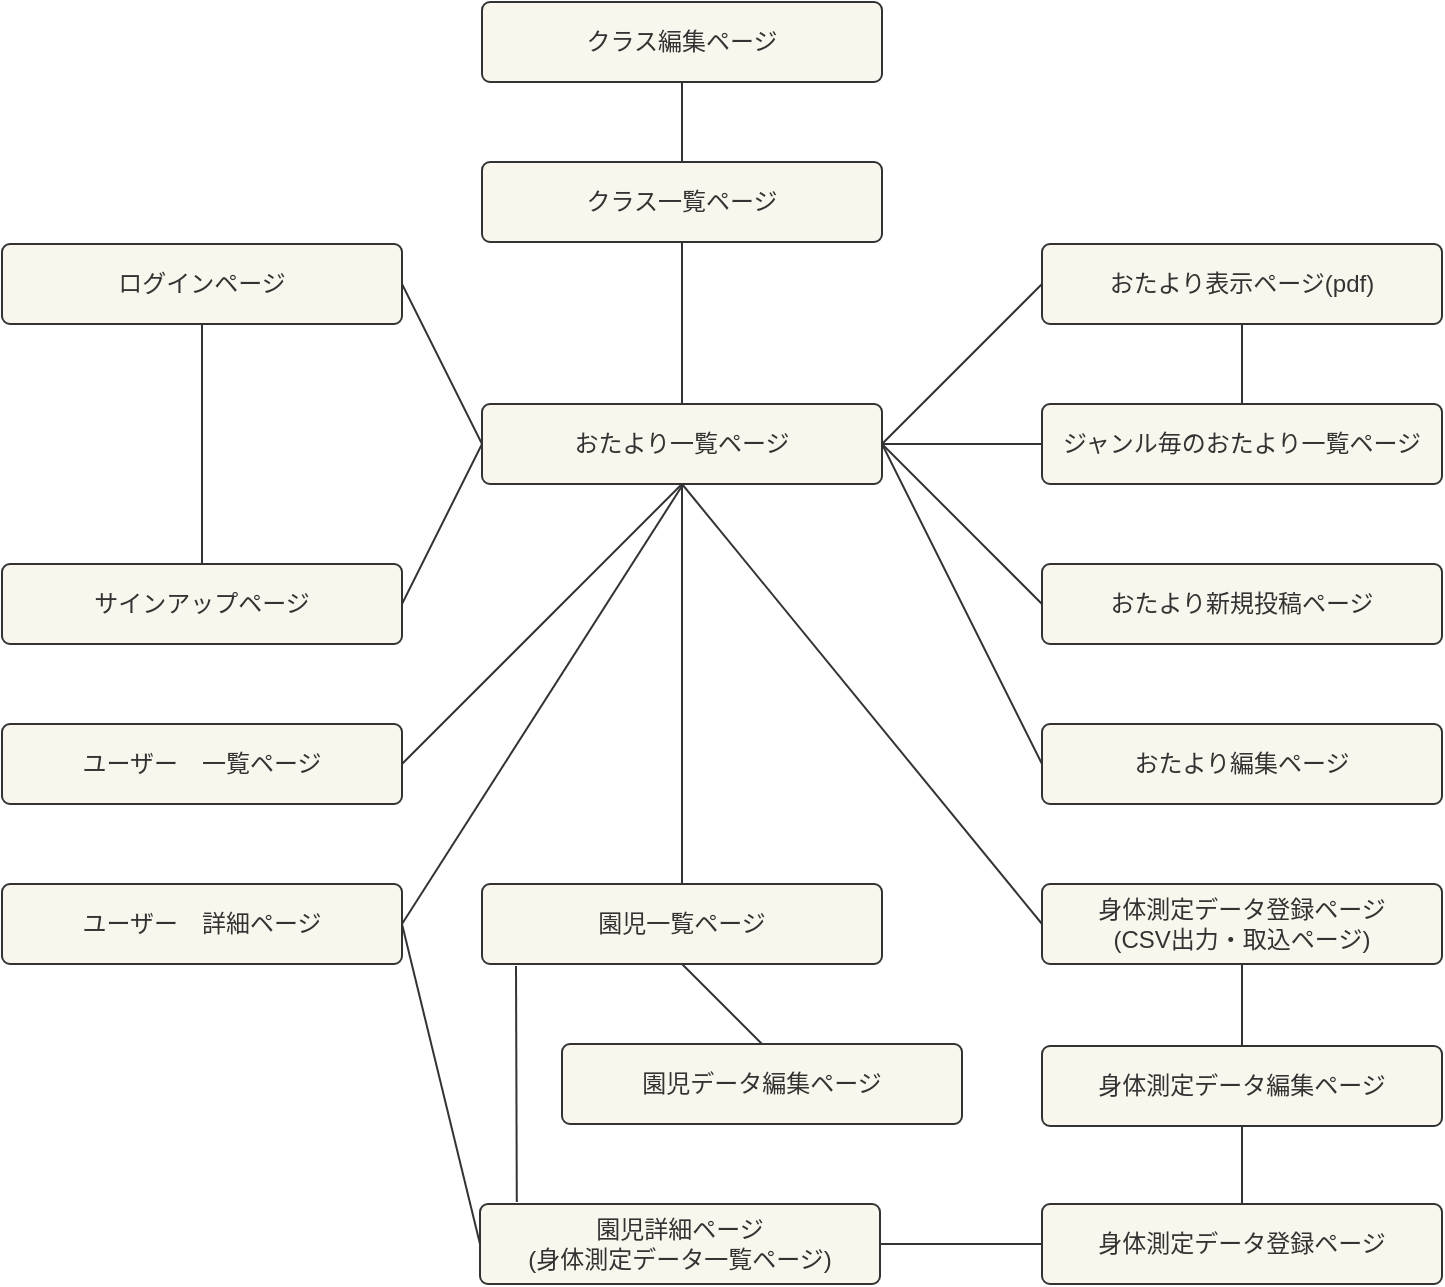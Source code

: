 <mxfile>
    <diagram id="EKJ9hlW1Nt95bTPJGWBk" name="ページ1">
        <mxGraphModel dx="841" dy="860" grid="1" gridSize="10" guides="1" tooltips="1" connect="1" arrows="1" fold="1" page="1" pageScale="1" pageWidth="827" pageHeight="1169" background="#ffffff" math="0" shadow="0">
            <root>
                <mxCell id="0"/>
                <mxCell id="1" parent="0"/>
                <mxCell id="2" value="ログインページ" style="rounded=1;arcSize=10;whiteSpace=wrap;html=1;align=center;fillColor=#f9f7ed;strokeColor=#333333;fontColor=#333333;labelBackgroundColor=none;" vertex="1" parent="1">
                    <mxGeometry x="40" y="159" width="200" height="40" as="geometry"/>
                </mxCell>
                <mxCell id="5" value="サインアップページ" style="rounded=1;arcSize=10;whiteSpace=wrap;html=1;align=center;fillColor=#f9f7ed;strokeColor=#333333;fontColor=#333333;labelBackgroundColor=none;" vertex="1" parent="1">
                    <mxGeometry x="40" y="319" width="200" height="40" as="geometry"/>
                </mxCell>
                <mxCell id="6" value="おたより一覧ページ" style="rounded=1;arcSize=10;whiteSpace=wrap;html=1;align=center;fillColor=#f9f7ed;strokeColor=#333333;fontColor=#333333;labelBackgroundColor=none;" vertex="1" parent="1">
                    <mxGeometry x="280" y="239" width="200" height="40" as="geometry"/>
                </mxCell>
                <mxCell id="7" value="おたより表示ページ(pdf)" style="rounded=1;arcSize=10;whiteSpace=wrap;html=1;align=center;fillColor=#f9f7ed;strokeColor=#333333;fontColor=#333333;labelBackgroundColor=none;" vertex="1" parent="1">
                    <mxGeometry x="560" y="159" width="200" height="40" as="geometry"/>
                </mxCell>
                <mxCell id="8" value="ジャンル毎のおたより一覧ページ" style="rounded=1;arcSize=10;whiteSpace=wrap;html=1;align=center;fillColor=#f9f7ed;strokeColor=#333333;fontColor=#333333;labelBackgroundColor=none;" vertex="1" parent="1">
                    <mxGeometry x="560" y="239" width="200" height="40" as="geometry"/>
                </mxCell>
                <mxCell id="10" value="おたより新規投稿ページ" style="rounded=1;arcSize=10;whiteSpace=wrap;html=1;align=center;fillColor=#f9f7ed;strokeColor=#333333;fontColor=#333333;labelBackgroundColor=none;" vertex="1" parent="1">
                    <mxGeometry x="560" y="319" width="200" height="40" as="geometry"/>
                </mxCell>
                <mxCell id="11" value="おたより編集ページ" style="rounded=1;arcSize=10;whiteSpace=wrap;html=1;align=center;fillColor=#f9f7ed;strokeColor=#333333;fontColor=#333333;labelBackgroundColor=none;" vertex="1" parent="1">
                    <mxGeometry x="560" y="399" width="200" height="40" as="geometry"/>
                </mxCell>
                <mxCell id="16" value="" style="endArrow=none;html=1;rounded=0;exitX=0.5;exitY=1;exitDx=0;exitDy=0;entryX=0.5;entryY=0;entryDx=0;entryDy=0;fillColor=#f9f7ed;strokeColor=#333333;fontColor=#333333;labelBackgroundColor=none;" edge="1" parent="1" source="2" target="5">
                    <mxGeometry relative="1" as="geometry">
                        <mxPoint x="100" y="269" as="sourcePoint"/>
                        <mxPoint x="260" y="269" as="targetPoint"/>
                    </mxGeometry>
                </mxCell>
                <mxCell id="17" value="" style="endArrow=none;html=1;rounded=0;exitX=1;exitY=0.5;exitDx=0;exitDy=0;entryX=0;entryY=0.5;entryDx=0;entryDy=0;fillColor=#f9f7ed;strokeColor=#333333;fontColor=#333333;labelBackgroundColor=none;" edge="1" parent="1" source="2" target="6">
                    <mxGeometry relative="1" as="geometry">
                        <mxPoint x="350" y="519" as="sourcePoint"/>
                        <mxPoint x="510" y="519" as="targetPoint"/>
                    </mxGeometry>
                </mxCell>
                <mxCell id="18" value="" style="endArrow=none;html=1;rounded=0;exitX=1;exitY=0.5;exitDx=0;exitDy=0;fillColor=#f9f7ed;strokeColor=#333333;fontColor=#333333;labelBackgroundColor=none;" edge="1" parent="1" source="5">
                    <mxGeometry relative="1" as="geometry">
                        <mxPoint x="250" y="189" as="sourcePoint"/>
                        <mxPoint x="280" y="259" as="targetPoint"/>
                    </mxGeometry>
                </mxCell>
                <mxCell id="19" value="" style="endArrow=none;html=1;rounded=0;exitX=1;exitY=0.5;exitDx=0;exitDy=0;entryX=0;entryY=0.5;entryDx=0;entryDy=0;fillColor=#f9f7ed;strokeColor=#333333;fontColor=#333333;labelBackgroundColor=none;" edge="1" parent="1" source="6" target="7">
                    <mxGeometry relative="1" as="geometry">
                        <mxPoint x="350" y="519" as="sourcePoint"/>
                        <mxPoint x="510" y="519" as="targetPoint"/>
                    </mxGeometry>
                </mxCell>
                <mxCell id="20" value="" style="endArrow=none;html=1;rounded=0;entryX=0;entryY=0.5;entryDx=0;entryDy=0;fillColor=#f9f7ed;strokeColor=#333333;fontColor=#333333;labelBackgroundColor=none;" edge="1" parent="1" target="8">
                    <mxGeometry relative="1" as="geometry">
                        <mxPoint x="480" y="259" as="sourcePoint"/>
                        <mxPoint x="570" y="189" as="targetPoint"/>
                    </mxGeometry>
                </mxCell>
                <mxCell id="21" value="" style="endArrow=none;html=1;rounded=0;entryX=0;entryY=0.5;entryDx=0;entryDy=0;exitX=1;exitY=0.5;exitDx=0;exitDy=0;fillColor=#f9f7ed;strokeColor=#333333;fontColor=#333333;labelBackgroundColor=none;" edge="1" parent="1" source="6" target="10">
                    <mxGeometry relative="1" as="geometry">
                        <mxPoint x="490" y="259" as="sourcePoint"/>
                        <mxPoint x="570" y="269" as="targetPoint"/>
                    </mxGeometry>
                </mxCell>
                <mxCell id="22" value="" style="endArrow=none;html=1;rounded=0;entryX=0;entryY=0.5;entryDx=0;entryDy=0;fillColor=#f9f7ed;strokeColor=#333333;fontColor=#333333;labelBackgroundColor=none;" edge="1" parent="1" target="11">
                    <mxGeometry relative="1" as="geometry">
                        <mxPoint x="480" y="259" as="sourcePoint"/>
                        <mxPoint x="570" y="349" as="targetPoint"/>
                    </mxGeometry>
                </mxCell>
                <mxCell id="23" value="" style="endArrow=none;html=1;rounded=0;entryX=0.5;entryY=0;entryDx=0;entryDy=0;exitX=0.5;exitY=1;exitDx=0;exitDy=0;fillColor=#f9f7ed;strokeColor=#333333;fontColor=#333333;labelBackgroundColor=none;" edge="1" parent="1" source="7" target="8">
                    <mxGeometry relative="1" as="geometry">
                        <mxPoint x="490" y="269" as="sourcePoint"/>
                        <mxPoint x="570" y="349" as="targetPoint"/>
                    </mxGeometry>
                </mxCell>
                <mxCell id="24" value="クラス一覧ページ" style="rounded=1;arcSize=10;whiteSpace=wrap;html=1;align=center;fillColor=#f9f7ed;strokeColor=#333333;fontColor=#333333;labelBackgroundColor=none;" vertex="1" parent="1">
                    <mxGeometry x="280" y="118" width="200" height="40" as="geometry"/>
                </mxCell>
                <mxCell id="25" value="クラス編集ページ" style="rounded=1;arcSize=10;whiteSpace=wrap;html=1;align=center;fillColor=#f9f7ed;strokeColor=#333333;fontColor=#333333;labelBackgroundColor=none;" vertex="1" parent="1">
                    <mxGeometry x="280" y="38" width="200" height="40" as="geometry"/>
                </mxCell>
                <mxCell id="26" value="園児一覧ページ" style="rounded=1;arcSize=10;whiteSpace=wrap;html=1;align=center;fillColor=#f9f7ed;strokeColor=#333333;fontColor=#333333;labelBackgroundColor=none;" vertex="1" parent="1">
                    <mxGeometry x="280" y="479" width="200" height="40" as="geometry"/>
                </mxCell>
                <mxCell id="27" value="園児データ編集ページ" style="rounded=1;arcSize=10;whiteSpace=wrap;html=1;align=center;fillColor=#f9f7ed;strokeColor=#333333;fontColor=#333333;labelBackgroundColor=none;" vertex="1" parent="1">
                    <mxGeometry x="320" y="559" width="200" height="40" as="geometry"/>
                </mxCell>
                <mxCell id="28" value="園児詳細ページ&lt;br&gt;(身体測定データ一覧ページ)" style="rounded=1;arcSize=10;whiteSpace=wrap;html=1;align=center;fillColor=#f9f7ed;strokeColor=#333333;fontColor=#333333;labelBackgroundColor=none;" vertex="1" parent="1">
                    <mxGeometry x="279" y="639" width="200" height="40" as="geometry"/>
                </mxCell>
                <mxCell id="29" value="身体測定データ登録ページ&lt;br&gt;(CSV出力・取込ページ)" style="rounded=1;arcSize=10;whiteSpace=wrap;html=1;align=center;fillColor=#f9f7ed;strokeColor=#333333;fontColor=#333333;labelBackgroundColor=none;" vertex="1" parent="1">
                    <mxGeometry x="560" y="479" width="200" height="40" as="geometry"/>
                </mxCell>
                <mxCell id="30" value="身体測定データ登録ページ" style="rounded=1;arcSize=10;whiteSpace=wrap;html=1;align=center;fillColor=#f9f7ed;strokeColor=#333333;fontColor=#333333;labelBackgroundColor=none;" vertex="1" parent="1">
                    <mxGeometry x="560" y="639" width="200" height="40" as="geometry"/>
                </mxCell>
                <mxCell id="31" value="身体測定データ編集ページ" style="rounded=1;arcSize=10;whiteSpace=wrap;html=1;align=center;fillColor=#f9f7ed;strokeColor=#333333;fontColor=#333333;labelBackgroundColor=none;" vertex="1" parent="1">
                    <mxGeometry x="560" y="560" width="200" height="40" as="geometry"/>
                </mxCell>
                <mxCell id="32" value="ユーザー　一覧ページ" style="rounded=1;arcSize=10;whiteSpace=wrap;html=1;align=center;fillColor=#f9f7ed;strokeColor=#333333;fontColor=#333333;labelBackgroundColor=none;" vertex="1" parent="1">
                    <mxGeometry x="40" y="399" width="200" height="40" as="geometry"/>
                </mxCell>
                <mxCell id="33" value="ユーザー　詳細ページ" style="rounded=1;arcSize=10;whiteSpace=wrap;html=1;align=center;fillColor=#f9f7ed;strokeColor=#333333;fontColor=#333333;labelBackgroundColor=none;" vertex="1" parent="1">
                    <mxGeometry x="40" y="479" width="200" height="40" as="geometry"/>
                </mxCell>
                <mxCell id="34" value="" style="endArrow=none;html=1;rounded=0;exitX=1;exitY=0.5;exitDx=0;exitDy=0;entryX=0.5;entryY=1;entryDx=0;entryDy=0;fillColor=#f9f7ed;strokeColor=#333333;fontColor=#333333;labelBackgroundColor=none;" edge="1" parent="1" source="32" target="6">
                    <mxGeometry relative="1" as="geometry">
                        <mxPoint x="250" y="349" as="sourcePoint"/>
                        <mxPoint x="290" y="269" as="targetPoint"/>
                    </mxGeometry>
                </mxCell>
                <mxCell id="35" value="" style="endArrow=none;html=1;rounded=0;exitX=1;exitY=0.5;exitDx=0;exitDy=0;fillColor=#f9f7ed;strokeColor=#333333;fontColor=#333333;labelBackgroundColor=none;" edge="1" parent="1" source="33">
                    <mxGeometry relative="1" as="geometry">
                        <mxPoint x="250" y="429" as="sourcePoint"/>
                        <mxPoint x="380" y="280" as="targetPoint"/>
                    </mxGeometry>
                </mxCell>
                <mxCell id="36" value="" style="endArrow=none;html=1;rounded=0;exitX=0.5;exitY=1;exitDx=0;exitDy=0;entryX=0.5;entryY=0;entryDx=0;entryDy=0;fillColor=#f9f7ed;strokeColor=#333333;fontColor=#333333;labelBackgroundColor=none;" edge="1" parent="1" source="24" target="6">
                    <mxGeometry relative="1" as="geometry">
                        <mxPoint x="250" y="509" as="sourcePoint"/>
                        <mxPoint x="390" y="290" as="targetPoint"/>
                    </mxGeometry>
                </mxCell>
                <mxCell id="37" value="" style="endArrow=none;html=1;rounded=0;exitX=0.5;exitY=1;exitDx=0;exitDy=0;entryX=0.5;entryY=0;entryDx=0;entryDy=0;fillColor=#f9f7ed;strokeColor=#333333;fontColor=#333333;labelBackgroundColor=none;" edge="1" parent="1" source="25" target="24">
                    <mxGeometry relative="1" as="geometry">
                        <mxPoint x="390" y="168" as="sourcePoint"/>
                        <mxPoint x="390" y="287" as="targetPoint"/>
                    </mxGeometry>
                </mxCell>
                <mxCell id="38" value="" style="endArrow=none;html=1;rounded=0;exitX=0.5;exitY=1;exitDx=0;exitDy=0;entryX=0.5;entryY=0;entryDx=0;entryDy=0;fillColor=#f9f7ed;strokeColor=#333333;fontColor=#333333;labelBackgroundColor=none;" edge="1" parent="1" source="6" target="26">
                    <mxGeometry relative="1" as="geometry">
                        <mxPoint x="390" y="50" as="sourcePoint"/>
                        <mxPoint x="390" y="90" as="targetPoint"/>
                    </mxGeometry>
                </mxCell>
                <mxCell id="39" value="" style="endArrow=none;html=1;rounded=0;exitX=1;exitY=0.5;exitDx=0;exitDy=0;entryX=0;entryY=0.5;entryDx=0;entryDy=0;fillColor=#f9f7ed;strokeColor=#333333;fontColor=#333333;labelBackgroundColor=none;" edge="1" parent="1" source="33" target="28">
                    <mxGeometry relative="1" as="geometry">
                        <mxPoint x="390" y="289" as="sourcePoint"/>
                        <mxPoint x="390" y="489" as="targetPoint"/>
                    </mxGeometry>
                </mxCell>
                <mxCell id="40" value="" style="endArrow=none;html=1;rounded=0;exitX=0.5;exitY=1;exitDx=0;exitDy=0;entryX=0.5;entryY=0;entryDx=0;entryDy=0;fillColor=#f9f7ed;strokeColor=#333333;fontColor=#333333;labelBackgroundColor=none;" edge="1" parent="1" source="26" target="27">
                    <mxGeometry relative="1" as="geometry">
                        <mxPoint x="250" y="509" as="sourcePoint"/>
                        <mxPoint x="330" y="669" as="targetPoint"/>
                    </mxGeometry>
                </mxCell>
                <mxCell id="41" value="" style="endArrow=none;html=1;rounded=0;entryX=0.092;entryY=-0.025;entryDx=0;entryDy=0;entryPerimeter=0;fillColor=#f9f7ed;strokeColor=#333333;fontColor=#333333;labelBackgroundColor=none;" edge="1" parent="1" target="28">
                    <mxGeometry relative="1" as="geometry">
                        <mxPoint x="297" y="520" as="sourcePoint"/>
                        <mxPoint x="300" y="630" as="targetPoint"/>
                    </mxGeometry>
                </mxCell>
                <mxCell id="42" value="" style="endArrow=none;html=1;rounded=0;entryX=0;entryY=0.5;entryDx=0;entryDy=0;exitX=0.5;exitY=1;exitDx=0;exitDy=0;fillColor=#f9f7ed;strokeColor=#333333;fontColor=#333333;labelBackgroundColor=none;" edge="1" parent="1" source="6" target="29">
                    <mxGeometry relative="1" as="geometry">
                        <mxPoint x="307" y="530" as="sourcePoint"/>
                        <mxPoint x="307.4" y="648" as="targetPoint"/>
                    </mxGeometry>
                </mxCell>
                <mxCell id="43" value="" style="endArrow=none;html=1;rounded=0;exitX=0.5;exitY=1;exitDx=0;exitDy=0;entryX=0.5;entryY=0;entryDx=0;entryDy=0;fillColor=#f9f7ed;strokeColor=#333333;fontColor=#333333;labelBackgroundColor=none;" edge="1" parent="1" source="29" target="31">
                    <mxGeometry relative="1" as="geometry">
                        <mxPoint x="390" y="289" as="sourcePoint"/>
                        <mxPoint x="550" y="550" as="targetPoint"/>
                    </mxGeometry>
                </mxCell>
                <mxCell id="44" value="" style="endArrow=none;html=1;rounded=0;entryX=0.5;entryY=0;entryDx=0;entryDy=0;exitX=0.5;exitY=1;exitDx=0;exitDy=0;fillColor=#f9f7ed;strokeColor=#333333;fontColor=#333333;labelBackgroundColor=none;" edge="1" parent="1" source="31" target="30">
                    <mxGeometry relative="1" as="geometry">
                        <mxPoint x="659.5" y="601" as="sourcePoint"/>
                        <mxPoint x="659.9" y="639" as="targetPoint"/>
                    </mxGeometry>
                </mxCell>
                <mxCell id="46" value="" style="endArrow=none;html=1;rounded=0;exitX=1;exitY=0.5;exitDx=0;exitDy=0;entryX=0;entryY=0.5;entryDx=0;entryDy=0;fillColor=#f9f7ed;strokeColor=#333333;fontColor=#333333;labelBackgroundColor=none;" edge="1" parent="1" source="28" target="30">
                    <mxGeometry relative="1" as="geometry">
                        <mxPoint x="670" y="529" as="sourcePoint"/>
                        <mxPoint x="670.4" y="568" as="targetPoint"/>
                    </mxGeometry>
                </mxCell>
            </root>
        </mxGraphModel>
    </diagram>
</mxfile>